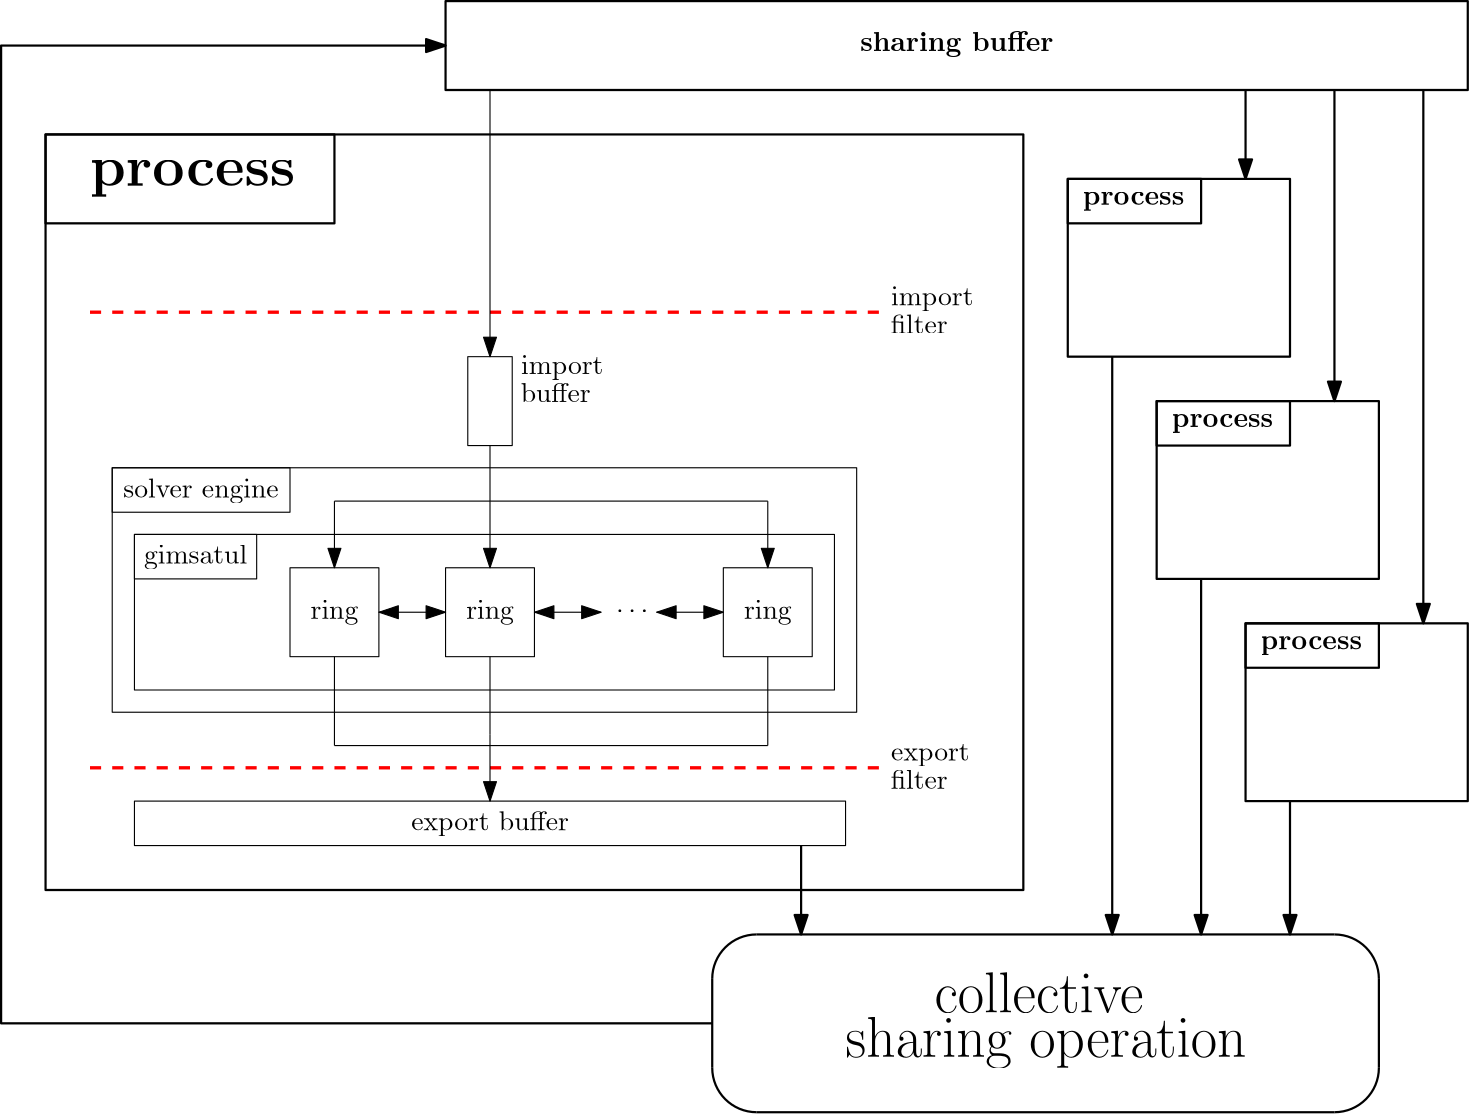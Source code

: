 <?xml version="1.0"?>
<!DOCTYPE ipe SYSTEM "ipe.dtd">
<ipe version="70218" creator="Ipe 7.2.28">
<info created="D:20250720235649" modified="D:20250721011133"/>
<ipestyle name="basic">
<symbol name="arrow/arc(spx)">
<path stroke="sym-stroke" fill="sym-stroke" pen="sym-pen">
0 0 m
-1 0.333 l
-1 -0.333 l
h
</path>
</symbol>
<symbol name="arrow/farc(spx)">
<path stroke="sym-stroke" fill="white" pen="sym-pen">
0 0 m
-1 0.333 l
-1 -0.333 l
h
</path>
</symbol>
<symbol name="arrow/ptarc(spx)">
<path stroke="sym-stroke" fill="sym-stroke" pen="sym-pen">
0 0 m
-1 0.333 l
-0.8 0 l
-1 -0.333 l
h
</path>
</symbol>
<symbol name="arrow/fptarc(spx)">
<path stroke="sym-stroke" fill="white" pen="sym-pen">
0 0 m
-1 0.333 l
-0.8 0 l
-1 -0.333 l
h
</path>
</symbol>
<symbol name="mark/circle(sx)" transformations="translations">
<path fill="sym-stroke">
0.6 0 0 0.6 0 0 e
0.4 0 0 0.4 0 0 e
</path>
</symbol>
<symbol name="mark/disk(sx)" transformations="translations">
<path fill="sym-stroke">
0.6 0 0 0.6 0 0 e
</path>
</symbol>
<symbol name="mark/fdisk(sfx)" transformations="translations">
<group>
<path fill="sym-fill">
0.5 0 0 0.5 0 0 e
</path>
<path fill="sym-stroke" fillrule="eofill">
0.6 0 0 0.6 0 0 e
0.4 0 0 0.4 0 0 e
</path>
</group>
</symbol>
<symbol name="mark/box(sx)" transformations="translations">
<path fill="sym-stroke" fillrule="eofill">
-0.6 -0.6 m
0.6 -0.6 l
0.6 0.6 l
-0.6 0.6 l
h
-0.4 -0.4 m
0.4 -0.4 l
0.4 0.4 l
-0.4 0.4 l
h
</path>
</symbol>
<symbol name="mark/square(sx)" transformations="translations">
<path fill="sym-stroke">
-0.6 -0.6 m
0.6 -0.6 l
0.6 0.6 l
-0.6 0.6 l
h
</path>
</symbol>
<symbol name="mark/fsquare(sfx)" transformations="translations">
<group>
<path fill="sym-fill">
-0.5 -0.5 m
0.5 -0.5 l
0.5 0.5 l
-0.5 0.5 l
h
</path>
<path fill="sym-stroke" fillrule="eofill">
-0.6 -0.6 m
0.6 -0.6 l
0.6 0.6 l
-0.6 0.6 l
h
-0.4 -0.4 m
0.4 -0.4 l
0.4 0.4 l
-0.4 0.4 l
h
</path>
</group>
</symbol>
<symbol name="mark/cross(sx)" transformations="translations">
<group>
<path fill="sym-stroke">
-0.43 -0.57 m
0.57 0.43 l
0.43 0.57 l
-0.57 -0.43 l
h
</path>
<path fill="sym-stroke">
-0.43 0.57 m
0.57 -0.43 l
0.43 -0.57 l
-0.57 0.43 l
h
</path>
</group>
</symbol>
<symbol name="arrow/fnormal(spx)">
<path stroke="sym-stroke" fill="white" pen="sym-pen">
0 0 m
-1 0.333 l
-1 -0.333 l
h
</path>
</symbol>
<symbol name="arrow/pointed(spx)">
<path stroke="sym-stroke" fill="sym-stroke" pen="sym-pen">
0 0 m
-1 0.333 l
-0.8 0 l
-1 -0.333 l
h
</path>
</symbol>
<symbol name="arrow/fpointed(spx)">
<path stroke="sym-stroke" fill="white" pen="sym-pen">
0 0 m
-1 0.333 l
-0.8 0 l
-1 -0.333 l
h
</path>
</symbol>
<symbol name="arrow/linear(spx)">
<path stroke="sym-stroke" pen="sym-pen">
-1 0.333 m
0 0 l
-1 -0.333 l
</path>
</symbol>
<symbol name="arrow/fdouble(spx)">
<path stroke="sym-stroke" fill="white" pen="sym-pen">
0 0 m
-1 0.333 l
-1 -0.333 l
h
-1 0 m
-2 0.333 l
-2 -0.333 l
h
</path>
</symbol>
<symbol name="arrow/double(spx)">
<path stroke="sym-stroke" fill="sym-stroke" pen="sym-pen">
0 0 m
-1 0.333 l
-1 -0.333 l
h
-1 0 m
-2 0.333 l
-2 -0.333 l
h
</path>
</symbol>
<symbol name="arrow/mid-normal(spx)">
<path stroke="sym-stroke" fill="sym-stroke" pen="sym-pen">
0.5 0 m
-0.5 0.333 l
-0.5 -0.333 l
h
</path>
</symbol>
<symbol name="arrow/mid-fnormal(spx)">
<path stroke="sym-stroke" fill="white" pen="sym-pen">
0.5 0 m
-0.5 0.333 l
-0.5 -0.333 l
h
</path>
</symbol>
<symbol name="arrow/mid-pointed(spx)">
<path stroke="sym-stroke" fill="sym-stroke" pen="sym-pen">
0.5 0 m
-0.5 0.333 l
-0.3 0 l
-0.5 -0.333 l
h
</path>
</symbol>
<symbol name="arrow/mid-fpointed(spx)">
<path stroke="sym-stroke" fill="white" pen="sym-pen">
0.5 0 m
-0.5 0.333 l
-0.3 0 l
-0.5 -0.333 l
h
</path>
</symbol>
<symbol name="arrow/mid-double(spx)">
<path stroke="sym-stroke" fill="sym-stroke" pen="sym-pen">
1 0 m
0 0.333 l
0 -0.333 l
h
0 0 m
-1 0.333 l
-1 -0.333 l
h
</path>
</symbol>
<symbol name="arrow/mid-fdouble(spx)">
<path stroke="sym-stroke" fill="white" pen="sym-pen">
1 0 m
0 0.333 l
0 -0.333 l
h
0 0 m
-1 0.333 l
-1 -0.333 l
h
</path>
</symbol>
<anglesize name="22.5 deg" value="22.5"/>
<anglesize name="30 deg" value="30"/>
<anglesize name="45 deg" value="45"/>
<anglesize name="60 deg" value="60"/>
<anglesize name="90 deg" value="90"/>
<arrowsize name="large" value="10"/>
<arrowsize name="small" value="5"/>
<arrowsize name="tiny" value="3"/>
<color name="blue" value="0 0 1"/>
<color name="brown" value="0.647 0.165 0.165"/>
<color name="darkblue" value="0 0 0.545"/>
<color name="darkcyan" value="0 0.545 0.545"/>
<color name="darkgray" value="0.663"/>
<color name="darkgreen" value="0 0.392 0"/>
<color name="darkmagenta" value="0.545 0 0.545"/>
<color name="darkorange" value="1 0.549 0"/>
<color name="darkred" value="0.545 0 0"/>
<color name="gold" value="1 0.843 0"/>
<color name="gray" value="0.745"/>
<color name="green" value="0 1 0"/>
<color name="lightblue" value="0.678 0.847 0.902"/>
<color name="lightcyan" value="0.878 1 1"/>
<color name="lightgray" value="0.827"/>
<color name="lightgreen" value="0.565 0.933 0.565"/>
<color name="lightyellow" value="1 1 0.878"/>
<color name="navy" value="0 0 0.502"/>
<color name="orange" value="1 0.647 0"/>
<color name="pink" value="1 0.753 0.796"/>
<color name="purple" value="0.627 0.125 0.941"/>
<color name="red" value="1 0 0"/>
<color name="seagreen" value="0.18 0.545 0.341"/>
<color name="turquoise" value="0.251 0.878 0.816"/>
<color name="violet" value="0.933 0.51 0.933"/>
<color name="yellow" value="1 1 0"/>
<dashstyle name="dash dot dotted" value="[4 2 1 2 1 2] 0"/>
<dashstyle name="dash dotted" value="[4 2 1 2] 0"/>
<dashstyle name="dashed" value="[4] 0"/>
<dashstyle name="dotted" value="[1 3] 0"/>
<gridsize name="10 pts (~3.5 mm)" value="10"/>
<gridsize name="14 pts (~5 mm)" value="14"/>
<gridsize name="16 pts (~6 mm)" value="16"/>
<gridsize name="20 pts (~7 mm)" value="20"/>
<gridsize name="28 pts (~10 mm)" value="28"/>
<gridsize name="32 pts (~12 mm)" value="32"/>
<gridsize name="4 pts" value="4"/>
<gridsize name="56 pts (~20 mm)" value="56"/>
<gridsize name="8 pts (~3 mm)" value="8"/>
<opacity name="10%" value="0.1"/>
<opacity name="30%" value="0.3"/>
<opacity name="50%" value="0.5"/>
<opacity name="75%" value="0.75"/>
<pen name="fat" value="1.2"/>
<pen name="heavier" value="0.8"/>
<pen name="ultrafat" value="2"/>
<symbolsize name="large" value="5"/>
<symbolsize name="small" value="2"/>
<symbolsize name="tiny" value="1.1"/>
<textsize name="Huge" value="\Huge"/>
<textsize name="LARGE" value="\LARGE"/>
<textsize name="Large" value="\Large"/>
<textsize name="footnote" value="\footnotesize"/>
<textsize name="huge" value="\huge"/>
<textsize name="large" value="\large"/>
<textsize name="script" value="\scriptsize"/>
<textsize name="small" value="\small"/>
<textsize name="tiny" value="\tiny"/>
<textstyle name="center" begin="\begin{center}" end="\end{center}"/>
<textstyle name="item" begin="\begin{itemize}\item{}" end="\end{itemize}"/>
<textstyle name="itemize" begin="\begin{itemize}" end="\end{itemize}"/>
<tiling name="falling" angle="-60" step="4" width="1"/>
<tiling name="rising" angle="30" step="4" width="1"/>
</ipestyle>
<page>
<layer name="alpha"/>
<view layers="alpha" active="alpha"/>
<text layer="alpha" matrix="1 0 0 1 91.1955 9.76192" transformations="translations" pos="112 672" stroke="black" type="label" width="29.639" height="6.661" depth="1.93" valign="baseline">import</text>
<text matrix="0.97849 0 0 2.55742 93.4405 -1046.91" transformations="translations" pos="112 672" stroke="black" type="label" width="25.211" height="6.918" depth="0" valign="baseline">buffer</text>
<text matrix="1 0 0 1 173.38 -76" transformations="translations" pos="64 672" stroke="black" type="label" width="13.284" height="1.052" depth="0" valign="baseline">\dots</text>
<path matrix="1 0 0 1 -64 0" stroke="black">
128 528 m
128 512 l
384 512 l
384 528 l
h
</path>
<text matrix="1 0 0 1 -12.3745 -10.4551" transformations="translations" pos="176 528" stroke="black" type="label" width="56.787" height="6.926" depth="1.93" valign="baseline">export buffer</text>
<path matrix="1 0 0 1 -64 -4" stroke="red" dash="dashed" pen="fat">
112 544 m
400 544 l
400 544 l
</path>
<path matrix="1 0 0 1 -64 160" stroke="red" dash="dashed" pen="fat">
112 544 m
400 544 l
400 544 l
</path>
<text matrix="1 0 0 1 224.405 34.4624" transformations="translations" pos="112 672" stroke="black" type="label" width="29.639" height="6.661" depth="1.93" valign="baseline">import</text>
<text matrix="0.97849 0 0 2.55742 226.649 -1022.21" transformations="translations" pos="112 672" stroke="black" type="label" width="20.506" height="6.918" depth="0" valign="baseline">filter</text>
<text matrix="1 0 0 1 224.405 -129.43" transformations="translations" pos="112 672" stroke="black" type="label" width="28.255" height="6.135" depth="1.93" valign="baseline">export</text>
<text matrix="0.97849 0 0 2.55742 226.649 -1186.1" transformations="translations" pos="112 672" stroke="black" type="label" width="20.506" height="6.918" depth="0" valign="baseline">filter</text>
<text matrix="1 0 0 1 -16 -18.4316" transformations="translations" pos="64 768" stroke="black" type="label" width="73.952" height="9.181" depth="4.02" valign="baseline" size="huge">\textbf{process}</text>
<path stroke="black" pen="heavier">
32 768 m
32 496 l
384 496 l
384 768 l
h
</path>
<path stroke="black" pen="heavier">
32 736 m
32 768 l
136 768 l
136 736 l
h
</path>
<text matrix="1 0 0 1 5.4237 -9.34763" transformations="translations" pos="400 752" stroke="black" type="label" width="36.511" height="4.435" depth="1.93" valign="baseline">\textbf{process}</text>
<path stroke="black" pen="heavier">
400 752 m
400 688 l
480 688 l
480 752 l
h
</path>
<path stroke="black" pen="heavier">
176 784 m
176 816 l
544 816 l
544 784 l
h
</path>
<text matrix="1 0 0 1 5.25312 -1.96992" transformations="translations" pos="320 800" stroke="black" type="label" width="69.65" height="6.926" depth="1.93" valign="baseline">\textbf{sharing buffer}</text>
<path stroke="black" pen="heavier">
400 736 m
400 752 l
448 752 l
448 736 l
h
</path>
<text matrix="1 0 0 1 37.4237 -89.3476" transformations="translations" pos="400 752" stroke="black" type="label" width="36.511" height="4.435" depth="1.93" valign="baseline">\textbf{process}</text>
<path matrix="1 0 0 1 32 -80" stroke="black" pen="heavier">
400 752 m
400 688 l
480 688 l
480 752 l
h
</path>
<path matrix="1 0 0 1 32 -80" stroke="black" pen="heavier">
400 736 m
400 752 l
448 752 l
448 736 l
h
</path>
<text matrix="1 0 0 1 69.4237 -169.348" transformations="translations" pos="400 752" stroke="black" type="label" width="36.511" height="4.435" depth="1.93" valign="baseline">\textbf{process}</text>
<path matrix="1 0 0 1 64 -160" stroke="black" pen="heavier">
400 752 m
400 688 l
480 688 l
480 752 l
h
</path>
<path matrix="1 0 0 1 64 -160" stroke="black" pen="heavier">
400 736 m
400 752 l
448 752 l
448 736 l
h
</path>
<path stroke="black" pen="heavier" arrow="normal/normal">
464 784 m
464 752 l
</path>
<path stroke="black" pen="heavier" arrow="normal/normal">
496 784 m
496 672 l
</path>
<path stroke="black" pen="heavier" arrow="normal/normal">
528 784 m
528 592 l
</path>
<path stroke="black" pen="heavier" arrow="normal/normal">
416 688 m
416 480 l
</path>
<path stroke="black" pen="heavier" arrow="normal/normal">
448 608 m
448 480 l
</path>
<path stroke="black" pen="heavier" arrow="normal/normal">
480 528 m
480 480 l
</path>
<path stroke="black" pen="heavier" arrow="normal/normal">
304 512 m
304 480 l
</path>
<path matrix="1 0 0 1 -16 0" stroke="black" pen="heavier">
288 464 m
16 0 0 -16 304 464 304 480 a
</path>
<path stroke="black" pen="heavier">
496 480 m
16 0 0 -16 496 464 512 464 a
</path>
<path stroke="black" pen="heavier">
512 432 m
16 0 0 -16 496 432 496 416 a
</path>
<path stroke="black" pen="heavier">
288 416 m
16 0 0 -16 288 432 272 432 a
</path>
<path stroke="black" pen="heavier">
272 432 m
272 464 l
</path>
<path stroke="black" pen="heavier">
288 480 m
496 480 l
</path>
<path stroke="black" pen="heavier">
512 464 m
512 432 l
</path>
<path stroke="black" pen="heavier">
496 416 m
288 416 l
</path>
<text matrix="1 0 0 1 -16 -12" transformations="translations" pos="368 464" stroke="black" type="label" width="75.331" height="14.349" depth="0" valign="baseline" size="huge">collective</text>
<text matrix="1 0 0 1 -48 -12" transformations="translations" pos="368 448" stroke="black" type="label" width="144.471" height="14.348" depth="4.02" valign="baseline" size="huge">sharing operation</text>
<path stroke="black" pen="heavier" arrow="normal/normal">
272 448 m
16 448 l
16 800 l
176 800 l
</path>
<path stroke="black" arrow="normal/normal">
192 784 m
192 688 l
</path>
<text matrix="1 0 0 1 -20.0141 29.32" transformations="translations" pos="80 608" stroke="black" type="label" width="55.985" height="6.926" depth="1.93" valign="baseline">solver engine</text>
<path matrix="1 0 0 1 -8 24" stroke="black">
64 608 m
64 624 l
128 624 l
128 608 l
h
</path>
<path stroke="black">
184 688 m
184 656 l
200 656 l
200 688 l
h
</path>
<text matrix="1 0 0 1 -8.55606 1.52935" transformations="translations" pos="76 612" stroke="black" type="label" width="37.139" height="6.926" depth="1.93" valign="baseline">gimsatul</text>
<path matrix="1 0 0 1 -8 8" stroke="black">
72 600 m
72 616 l
116 616 l
116 600 l
h
</path>
<path matrix="1 0 0 1 -8 4" stroke="black">
128 608 m
128 576 l
160 576 l
160 608 l
h
</path>
<path matrix="1 0 0 1 0 4" stroke="black">
176 608 m
176 576 l
208 576 l
208 608 l
h
</path>
<path matrix="1 0 0 1 4 4" stroke="black">
304 608 m
304 576 l
272 576 l
272 608 l
h
</path>
<text matrix="1 0 0 1 -16.5836 1.66565" transformations="translations" pos="144 592" stroke="black" type="label" width="17.186" height="6.661" depth="1.93" valign="baseline">ring</text>
<text matrix="1 0 0 1 39.4164 1.66565" transformations="translations" pos="144 592" stroke="black" type="label" width="17.186" height="6.661" depth="1.93" valign="baseline">ring</text>
<text matrix="1 0 0 1 139.416 1.66565" transformations="translations" pos="144 592" stroke="black" type="label" width="17.186" height="6.661" depth="1.93" valign="baseline">ring</text>
<path matrix="1 0 0 1 -16 4" stroke="black" arrow="normal/normal" rarrow="normal/normal">
168 592 m
192 592 l
</path>
<path matrix="1 0 0 1 40 4" stroke="black" arrow="normal/normal" rarrow="normal/normal">
168 592 m
192 592 l
</path>
<path matrix="1 0 0 1 84 4" stroke="black" arrow="normal/normal" rarrow="normal/normal">
168 592 m
192 592 l
</path>
<path matrix="1 0 0 1 -4 8" stroke="black">
140 628 m
296 628 l
</path>
<path matrix="1 0 0 1 -4 8" stroke="black" arrow="normal/normal">
140 628 m
140 604 l
</path>
<path matrix="1 0 0 1 52 8" stroke="black" arrow="normal/normal">
140 628 m
140 604 l
</path>
<path matrix="1 0 0 1 152 8" stroke="black" arrow="normal/normal">
140 628 m
140 604 l
</path>
<path stroke="black">
64 624 m
64 568 l
316 568 l
316 624 l
h
</path>
<path stroke="black">
56 648 m
56 560 l
324 560 l
324 648 l
h
</path>
<path stroke="black">
192 580 m
192 552 l
</path>
<path matrix="1 0 0 1 0 -4" stroke="black">
136 552 m
292 552 l
</path>
<path stroke="black" arrow="normal/normal">
192 552 m
192 528 l
</path>
<path stroke="black">
192 656 m
192 636 l
</path>
<path stroke="black">
136 580 m
136 548 l
</path>
<path stroke="black">
292 580 m
292 548 l
</path>
</page>
</ipe>
